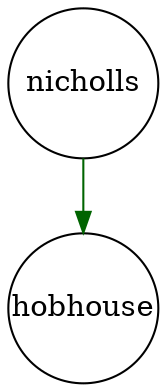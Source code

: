 digraph fullagr_nicholls_hobhouse { 
 K=0.6 
 "nicholls" -> { "hobhouse" } [color="darkgreen", arrowhead="normal", penwidth=1, href="#6"]; 
 "nicholls" [shape="circle", fixedsize="true", height=1, width=1, style="filled", fillcolor="white", href="#nicholls"]; 
 "hobhouse" [shape="circle", fixedsize="true", height=1, width=1, style="filled", fillcolor="white", href="#hobhouse"]; 

}